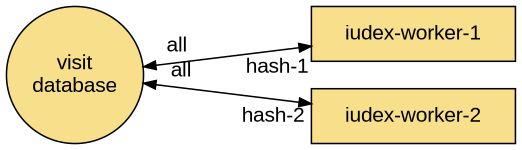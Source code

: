 digraph "distribute-central" {
  rankdir=RL;
  size="6,1";
  bgcolor="transparent";
  node [ shape=box, style="filled", fillcolor="#f8df8b",
         fontname="Arial", margin="0.30,0.1" ];
  edge [ fontname="Arial", labeldistance="2.6", arrowsize="0.8", minlen="3" ];

  "database" [ label=<visit<br/>database>, shape=circle, margin="0.05,0.05" ];
  "iudex-worker-1"
  "iudex-worker-2"

  "iudex-worker-1" -> "database" [ dir=both, headlabel="all", taillabel="hash-1" ];
  "iudex-worker-2" -> "database" [ dir=both, headlabel="all", taillabel="hash-2" ];
}
